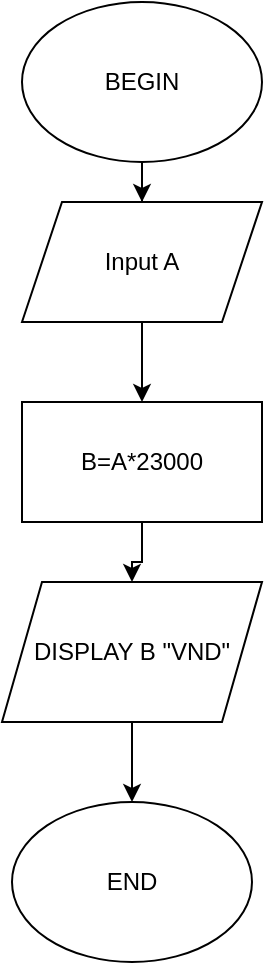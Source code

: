 <mxfile version="17.5.0" type="device"><diagram id="dRY6CW_Z4KzzLhiLa7HD" name="Page-1"><mxGraphModel dx="1038" dy="579" grid="1" gridSize="10" guides="1" tooltips="1" connect="1" arrows="1" fold="1" page="1" pageScale="1" pageWidth="827" pageHeight="1169" math="0" shadow="0"><root><mxCell id="0"/><mxCell id="1" parent="0"/><mxCell id="-rUJK9SLqY7wZO_g1R2l-4" value="" style="edgeStyle=orthogonalEdgeStyle;rounded=0;orthogonalLoop=1;jettySize=auto;html=1;" edge="1" parent="1" source="-rUJK9SLqY7wZO_g1R2l-1" target="-rUJK9SLqY7wZO_g1R2l-3"><mxGeometry relative="1" as="geometry"/></mxCell><mxCell id="-rUJK9SLqY7wZO_g1R2l-1" value="BEGIN" style="ellipse;whiteSpace=wrap;html=1;" vertex="1" parent="1"><mxGeometry x="370" y="40" width="120" height="80" as="geometry"/></mxCell><mxCell id="-rUJK9SLqY7wZO_g1R2l-2" value="END" style="ellipse;whiteSpace=wrap;html=1;" vertex="1" parent="1"><mxGeometry x="365" y="440" width="120" height="80" as="geometry"/></mxCell><mxCell id="-rUJK9SLqY7wZO_g1R2l-6" value="" style="edgeStyle=orthogonalEdgeStyle;rounded=0;orthogonalLoop=1;jettySize=auto;html=1;" edge="1" parent="1" source="-rUJK9SLqY7wZO_g1R2l-3" target="-rUJK9SLqY7wZO_g1R2l-5"><mxGeometry relative="1" as="geometry"/></mxCell><mxCell id="-rUJK9SLqY7wZO_g1R2l-3" value="Input A" style="shape=parallelogram;perimeter=parallelogramPerimeter;whiteSpace=wrap;html=1;fixedSize=1;" vertex="1" parent="1"><mxGeometry x="370" y="140" width="120" height="60" as="geometry"/></mxCell><mxCell id="-rUJK9SLqY7wZO_g1R2l-11" value="" style="edgeStyle=orthogonalEdgeStyle;rounded=0;orthogonalLoop=1;jettySize=auto;html=1;" edge="1" parent="1" source="-rUJK9SLqY7wZO_g1R2l-5" target="-rUJK9SLqY7wZO_g1R2l-8"><mxGeometry relative="1" as="geometry"/></mxCell><mxCell id="-rUJK9SLqY7wZO_g1R2l-5" value="B=A*23000" style="whiteSpace=wrap;html=1;" vertex="1" parent="1"><mxGeometry x="370" y="240" width="120" height="60" as="geometry"/></mxCell><mxCell id="-rUJK9SLqY7wZO_g1R2l-12" value="" style="edgeStyle=orthogonalEdgeStyle;rounded=0;orthogonalLoop=1;jettySize=auto;html=1;" edge="1" parent="1" source="-rUJK9SLqY7wZO_g1R2l-8" target="-rUJK9SLqY7wZO_g1R2l-2"><mxGeometry relative="1" as="geometry"/></mxCell><mxCell id="-rUJK9SLqY7wZO_g1R2l-8" value="DISPLAY B &quot;VND&quot;" style="shape=parallelogram;perimeter=parallelogramPerimeter;whiteSpace=wrap;html=1;fixedSize=1;" vertex="1" parent="1"><mxGeometry x="360" y="330" width="130" height="70" as="geometry"/></mxCell></root></mxGraphModel></diagram></mxfile>